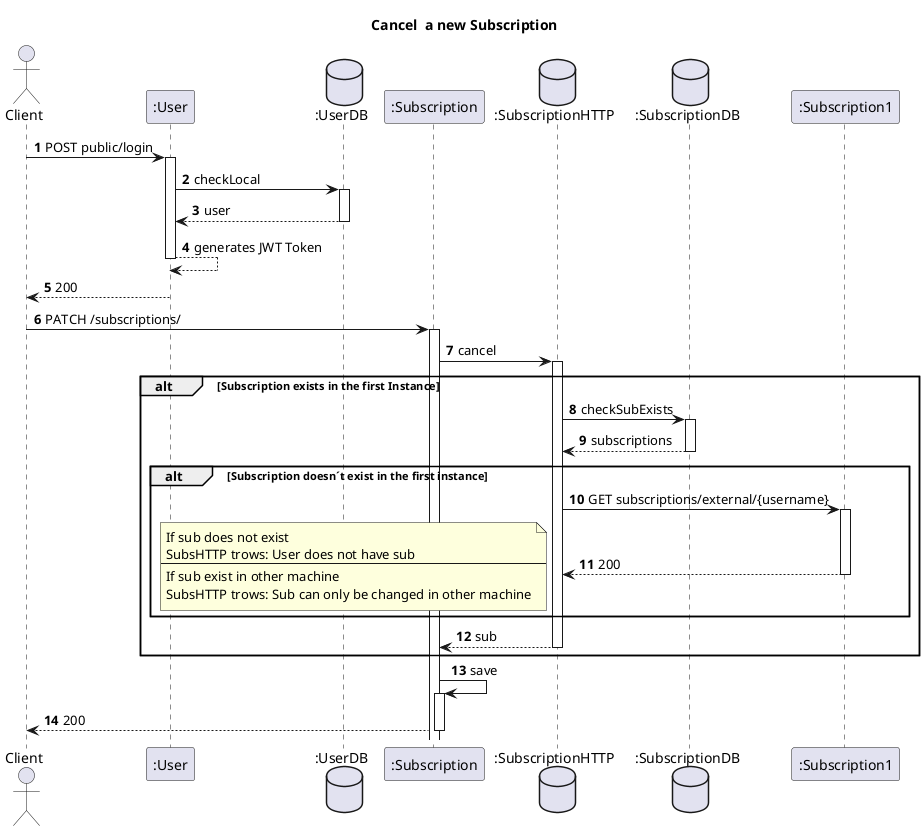 @startuml
'https://plantuml.com/sequence-diagram
autoactivate on
autonumber
title  Cancel  a new Subscription

autonumber

actor "Client" as Ac
participant ":User" as User
database ":UserDB" as Udb
participant ":Subscription" as Auth
database ":SubscriptionHTTP" as SHTTP
database ":SubscriptionDB" as SDB
participant ":Subscription1" as Serv

Ac->User: POST public/login
User->Udb:checkLocal
Udb-->User:user
User-->User:generates JWT Token
User-->Ac:200
Ac->Auth: PATCH /subscriptions/
Auth->SHTTP: cancel
alt Subscription exists in the first Instance
SHTTP->SDB:checkSubExists
SDB-->SHTTP:subscriptions
alt Subscription doesn´t exist in the first instance
SHTTP->Serv:GET subscriptions/external/{username}
Serv-->SHTTP:200
note left
If sub does not exist
SubsHTTP trows: User does not have sub
--
If sub exist in other machine
SubsHTTP trows: Sub can only be changed in other machine
end note
end
SHTTP-->Auth:sub

end
Auth->Auth:save
Auth-->Ac:200
@enduml